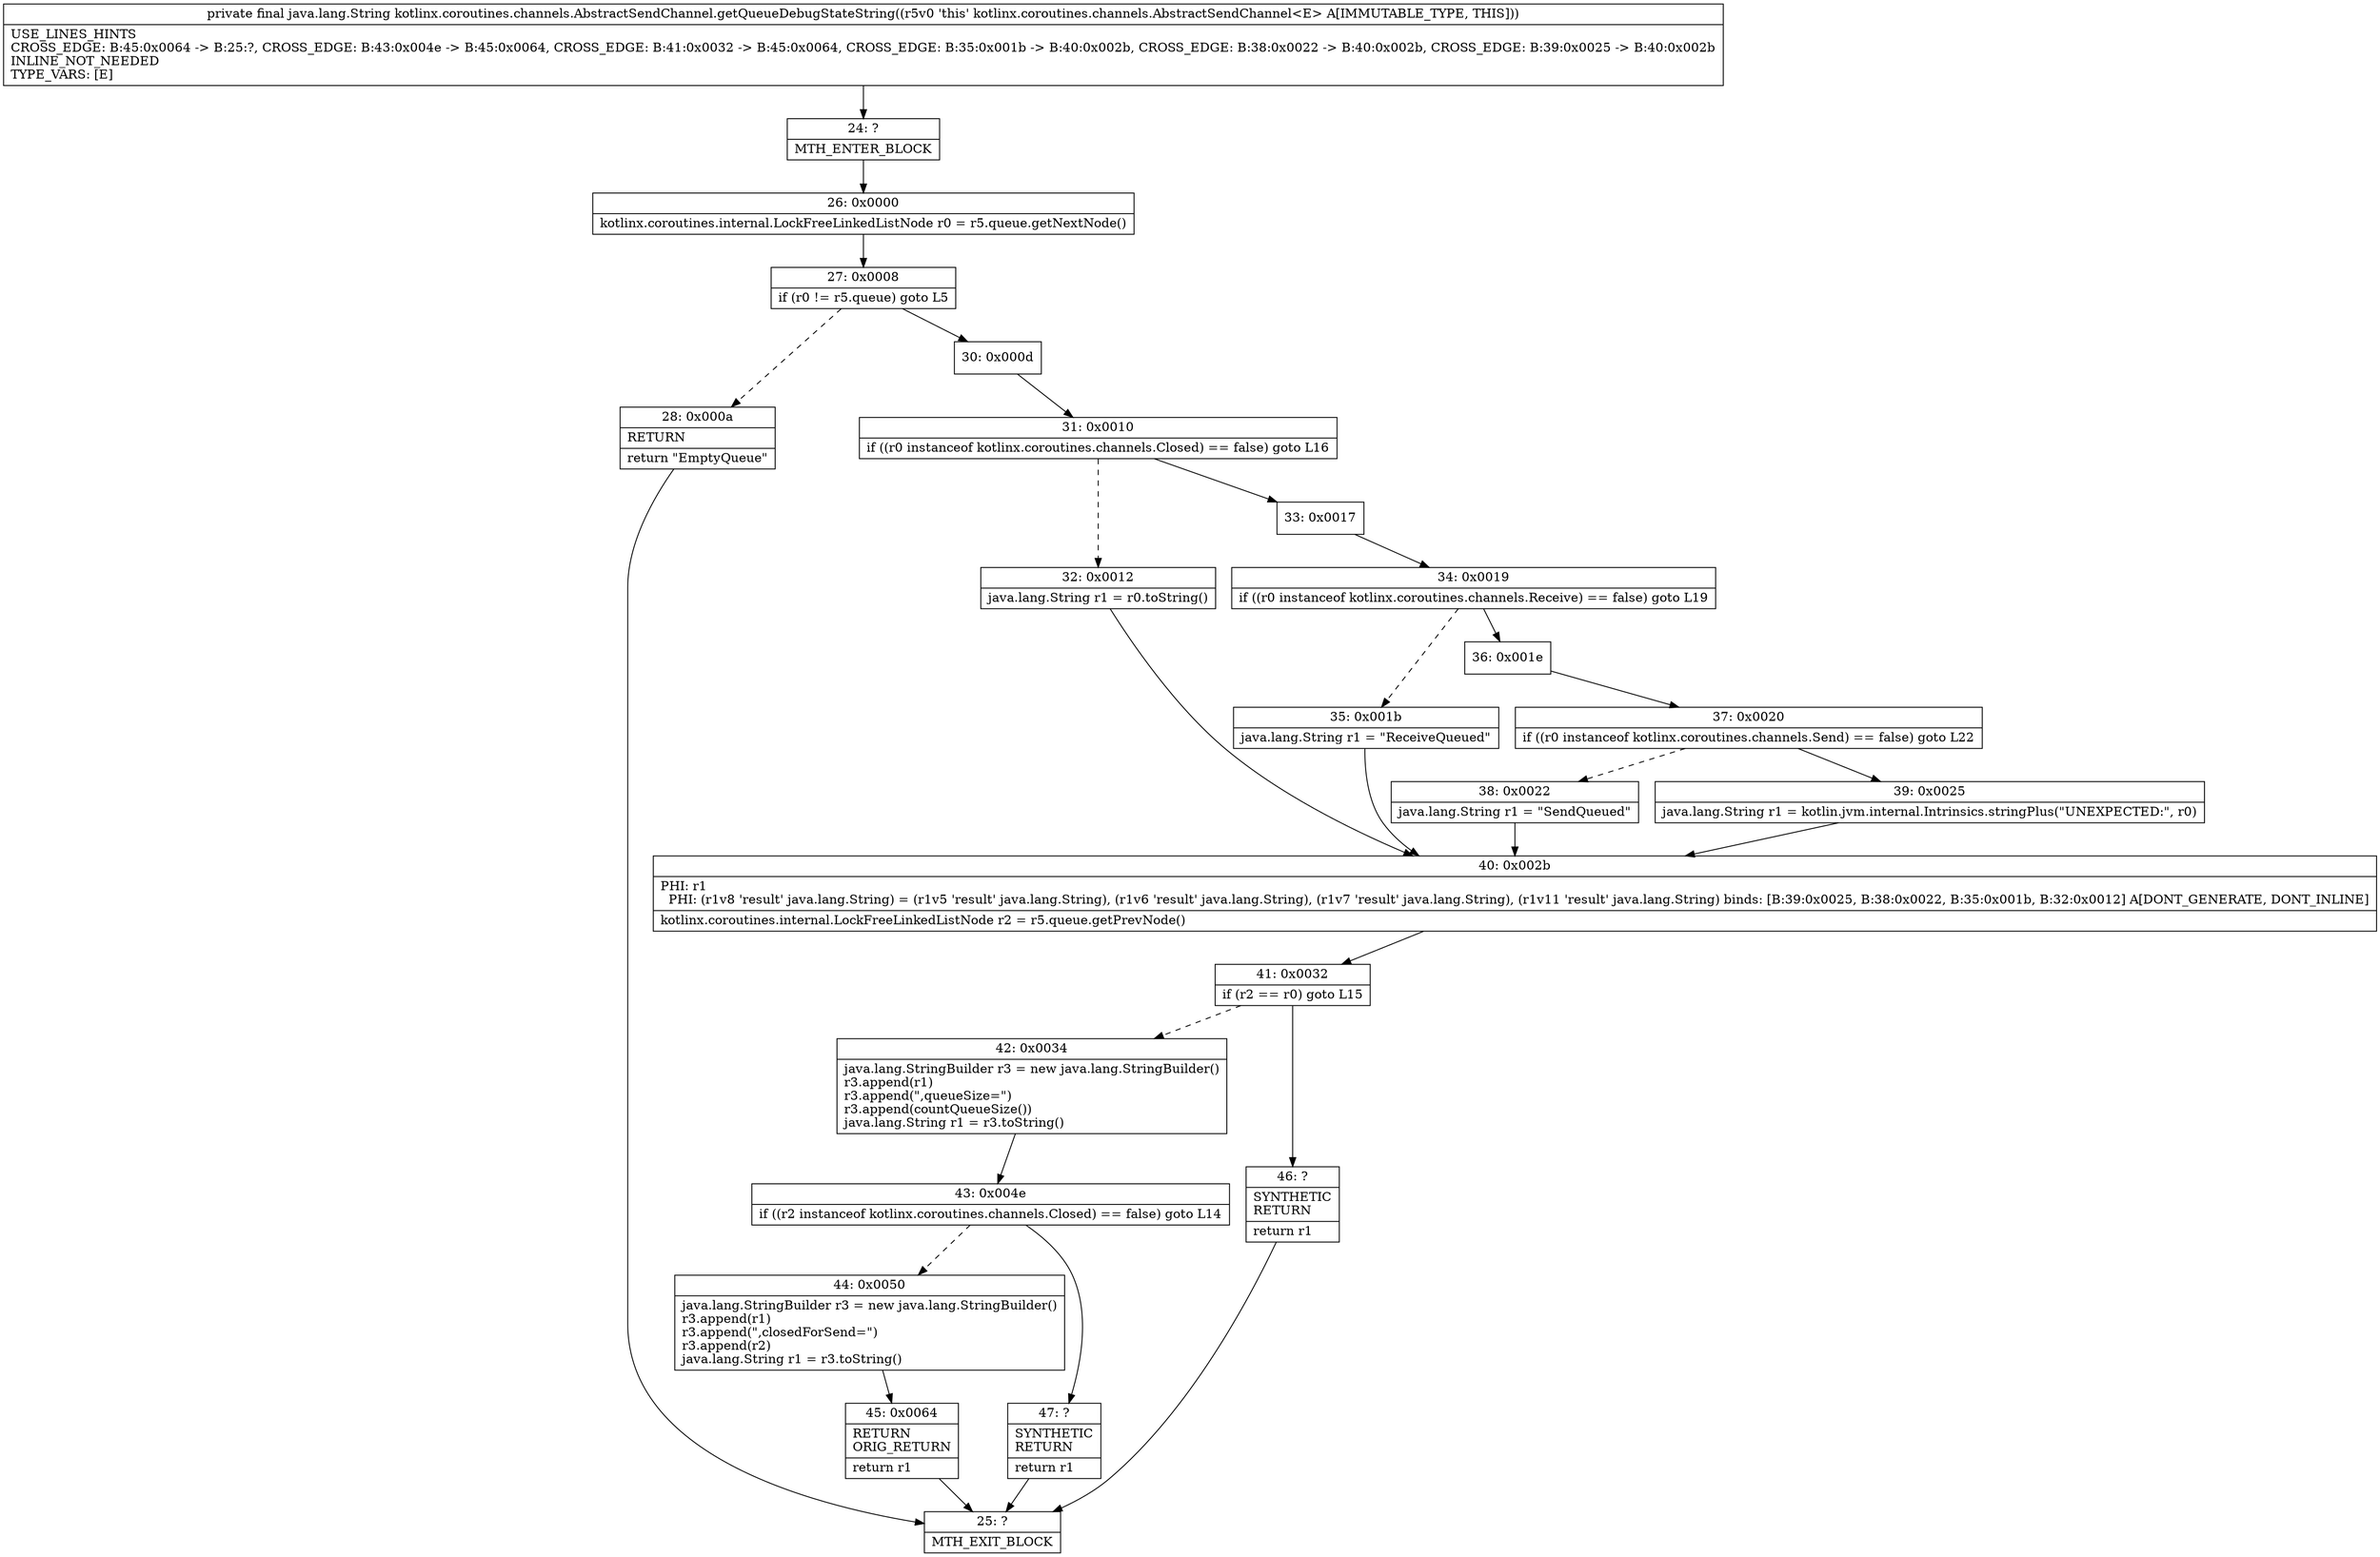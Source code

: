 digraph "CFG forkotlinx.coroutines.channels.AbstractSendChannel.getQueueDebugStateString()Ljava\/lang\/String;" {
Node_24 [shape=record,label="{24\:\ ?|MTH_ENTER_BLOCK\l}"];
Node_26 [shape=record,label="{26\:\ 0x0000|kotlinx.coroutines.internal.LockFreeLinkedListNode r0 = r5.queue.getNextNode()\l}"];
Node_27 [shape=record,label="{27\:\ 0x0008|if (r0 != r5.queue) goto L5\l}"];
Node_28 [shape=record,label="{28\:\ 0x000a|RETURN\l|return \"EmptyQueue\"\l}"];
Node_25 [shape=record,label="{25\:\ ?|MTH_EXIT_BLOCK\l}"];
Node_30 [shape=record,label="{30\:\ 0x000d}"];
Node_31 [shape=record,label="{31\:\ 0x0010|if ((r0 instanceof kotlinx.coroutines.channels.Closed) == false) goto L16\l}"];
Node_32 [shape=record,label="{32\:\ 0x0012|java.lang.String r1 = r0.toString()\l}"];
Node_40 [shape=record,label="{40\:\ 0x002b|PHI: r1 \l  PHI: (r1v8 'result' java.lang.String) = (r1v5 'result' java.lang.String), (r1v6 'result' java.lang.String), (r1v7 'result' java.lang.String), (r1v11 'result' java.lang.String) binds: [B:39:0x0025, B:38:0x0022, B:35:0x001b, B:32:0x0012] A[DONT_GENERATE, DONT_INLINE]\l|kotlinx.coroutines.internal.LockFreeLinkedListNode r2 = r5.queue.getPrevNode()\l}"];
Node_41 [shape=record,label="{41\:\ 0x0032|if (r2 == r0) goto L15\l}"];
Node_42 [shape=record,label="{42\:\ 0x0034|java.lang.StringBuilder r3 = new java.lang.StringBuilder()\lr3.append(r1)\lr3.append(\",queueSize=\")\lr3.append(countQueueSize())\ljava.lang.String r1 = r3.toString()\l}"];
Node_43 [shape=record,label="{43\:\ 0x004e|if ((r2 instanceof kotlinx.coroutines.channels.Closed) == false) goto L14\l}"];
Node_44 [shape=record,label="{44\:\ 0x0050|java.lang.StringBuilder r3 = new java.lang.StringBuilder()\lr3.append(r1)\lr3.append(\",closedForSend=\")\lr3.append(r2)\ljava.lang.String r1 = r3.toString()\l}"];
Node_45 [shape=record,label="{45\:\ 0x0064|RETURN\lORIG_RETURN\l|return r1\l}"];
Node_47 [shape=record,label="{47\:\ ?|SYNTHETIC\lRETURN\l|return r1\l}"];
Node_46 [shape=record,label="{46\:\ ?|SYNTHETIC\lRETURN\l|return r1\l}"];
Node_33 [shape=record,label="{33\:\ 0x0017}"];
Node_34 [shape=record,label="{34\:\ 0x0019|if ((r0 instanceof kotlinx.coroutines.channels.Receive) == false) goto L19\l}"];
Node_35 [shape=record,label="{35\:\ 0x001b|java.lang.String r1 = \"ReceiveQueued\"\l}"];
Node_36 [shape=record,label="{36\:\ 0x001e}"];
Node_37 [shape=record,label="{37\:\ 0x0020|if ((r0 instanceof kotlinx.coroutines.channels.Send) == false) goto L22\l}"];
Node_38 [shape=record,label="{38\:\ 0x0022|java.lang.String r1 = \"SendQueued\"\l}"];
Node_39 [shape=record,label="{39\:\ 0x0025|java.lang.String r1 = kotlin.jvm.internal.Intrinsics.stringPlus(\"UNEXPECTED:\", r0)\l}"];
MethodNode[shape=record,label="{private final java.lang.String kotlinx.coroutines.channels.AbstractSendChannel.getQueueDebugStateString((r5v0 'this' kotlinx.coroutines.channels.AbstractSendChannel\<E\> A[IMMUTABLE_TYPE, THIS]))  | USE_LINES_HINTS\lCROSS_EDGE: B:45:0x0064 \-\> B:25:?, CROSS_EDGE: B:43:0x004e \-\> B:45:0x0064, CROSS_EDGE: B:41:0x0032 \-\> B:45:0x0064, CROSS_EDGE: B:35:0x001b \-\> B:40:0x002b, CROSS_EDGE: B:38:0x0022 \-\> B:40:0x002b, CROSS_EDGE: B:39:0x0025 \-\> B:40:0x002b\lINLINE_NOT_NEEDED\lTYPE_VARS: [E]\l}"];
MethodNode -> Node_24;Node_24 -> Node_26;
Node_26 -> Node_27;
Node_27 -> Node_28[style=dashed];
Node_27 -> Node_30;
Node_28 -> Node_25;
Node_30 -> Node_31;
Node_31 -> Node_32[style=dashed];
Node_31 -> Node_33;
Node_32 -> Node_40;
Node_40 -> Node_41;
Node_41 -> Node_42[style=dashed];
Node_41 -> Node_46;
Node_42 -> Node_43;
Node_43 -> Node_44[style=dashed];
Node_43 -> Node_47;
Node_44 -> Node_45;
Node_45 -> Node_25;
Node_47 -> Node_25;
Node_46 -> Node_25;
Node_33 -> Node_34;
Node_34 -> Node_35[style=dashed];
Node_34 -> Node_36;
Node_35 -> Node_40;
Node_36 -> Node_37;
Node_37 -> Node_38[style=dashed];
Node_37 -> Node_39;
Node_38 -> Node_40;
Node_39 -> Node_40;
}

